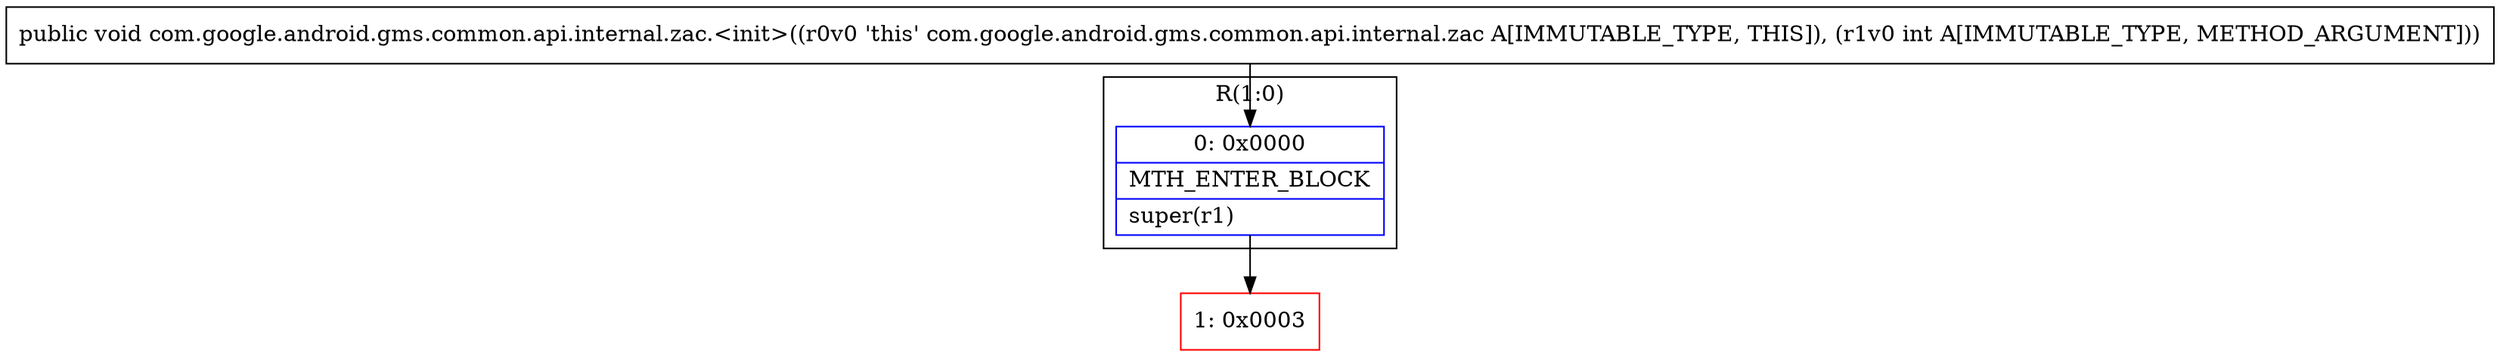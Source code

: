 digraph "CFG forcom.google.android.gms.common.api.internal.zac.\<init\>(I)V" {
subgraph cluster_Region_388251364 {
label = "R(1:0)";
node [shape=record,color=blue];
Node_0 [shape=record,label="{0\:\ 0x0000|MTH_ENTER_BLOCK\l|super(r1)\l}"];
}
Node_1 [shape=record,color=red,label="{1\:\ 0x0003}"];
MethodNode[shape=record,label="{public void com.google.android.gms.common.api.internal.zac.\<init\>((r0v0 'this' com.google.android.gms.common.api.internal.zac A[IMMUTABLE_TYPE, THIS]), (r1v0 int A[IMMUTABLE_TYPE, METHOD_ARGUMENT])) }"];
MethodNode -> Node_0;
Node_0 -> Node_1;
}

